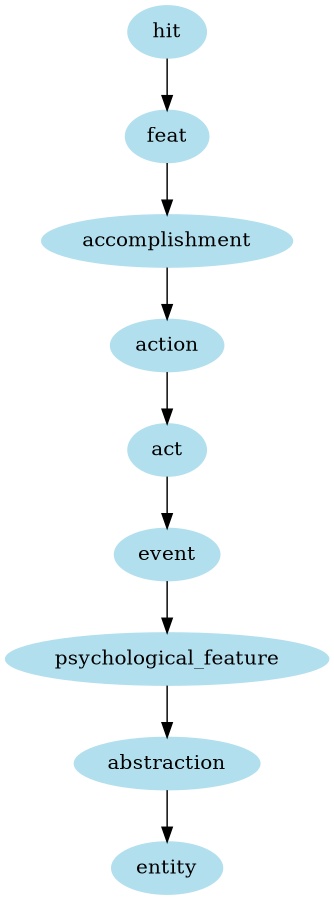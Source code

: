 digraph unix {
	node [color=lightblue2 style=filled]
	size="6,6"
	hit -> feat
	feat -> accomplishment
	accomplishment -> action
	action -> act
	act -> event
	event -> psychological_feature
	psychological_feature -> abstraction
	abstraction -> entity
}
